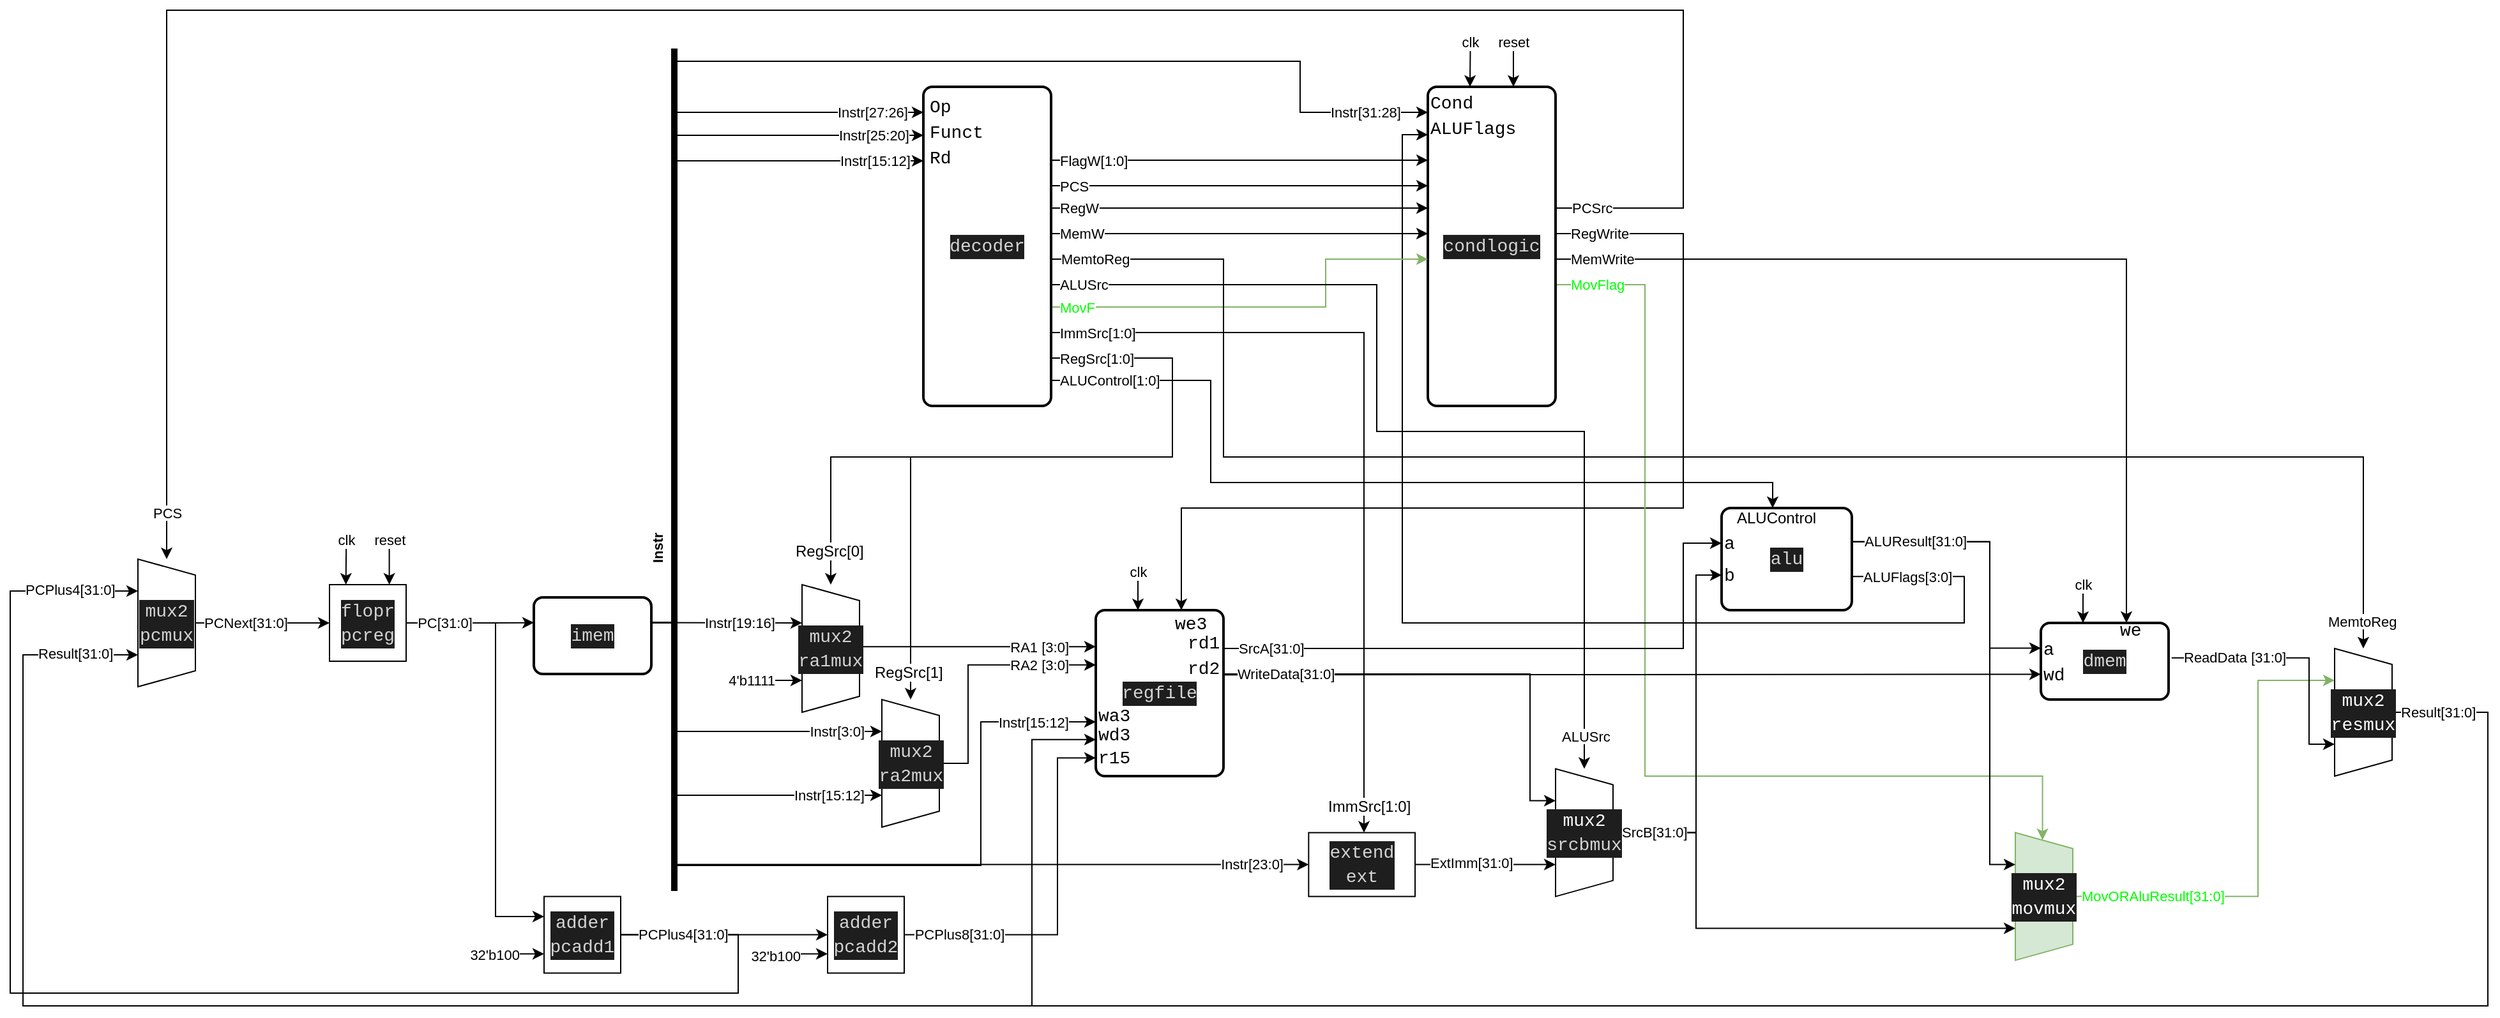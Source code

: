 <mxfile version="21.6.1" type="github">
  <diagram name="Página-1" id="vVoyAeHp4Rk1YM-1fCIQ">
    <mxGraphModel dx="2783" dy="2227" grid="1" gridSize="10" guides="1" tooltips="1" connect="1" arrows="1" fold="1" page="1" pageScale="1" pageWidth="827" pageHeight="1169" math="0" shadow="0">
      <root>
        <mxCell id="0" />
        <mxCell id="1" parent="0" />
        <mxCell id="tbejQX52NWhL7G9Jqi1e-33" value="PCSrc" style="edgeStyle=orthogonalEdgeStyle;rounded=0;orthogonalLoop=1;jettySize=auto;html=1;exitX=1;exitY=0.38;exitDx=0;exitDy=0;exitPerimeter=0;labelPosition=left;verticalLabelPosition=middle;align=left;verticalAlign=middle;textDirection=ltr;entryX=1;entryY=0.5;entryDx=0;entryDy=0;entryPerimeter=0;" parent="1" source="tbejQX52NWhL7G9Jqi1e-9" edge="1" target="FmY12MPKPxn2fFbcgKqL-1">
          <mxGeometry x="-0.989" relative="1" as="geometry">
            <mxPoint x="550" y="-5" as="targetPoint" />
            <Array as="points">
              <mxPoint x="570" y="-5" />
              <mxPoint x="570" y="-160" />
              <mxPoint x="-617" y="-160" />
            </Array>
            <mxPoint as="offset" />
          </mxGeometry>
        </mxCell>
        <mxCell id="tbejQX52NWhL7G9Jqi1e-34" value="RegWrite" style="edgeStyle=orthogonalEdgeStyle;rounded=0;orthogonalLoop=1;jettySize=auto;html=1;exitX=1;exitY=0.46;exitDx=0;exitDy=0;exitPerimeter=0;labelPosition=left;verticalLabelPosition=middle;align=left;verticalAlign=middle;textDirection=ltr;entryX=0.67;entryY=0;entryDx=0;entryDy=0;entryPerimeter=0;" parent="1" source="tbejQX52NWhL7G9Jqi1e-9" edge="1" target="FmY12MPKPxn2fFbcgKqL-13">
          <mxGeometry x="-0.976" relative="1" as="geometry">
            <mxPoint x="550" y="15" as="targetPoint" />
            <Array as="points">
              <mxPoint x="570" y="15" />
              <mxPoint x="570" y="230" />
              <mxPoint x="177" y="230" />
            </Array>
            <mxPoint as="offset" />
          </mxGeometry>
        </mxCell>
        <mxCell id="tbejQX52NWhL7G9Jqi1e-35" value="MemWrite" style="edgeStyle=orthogonalEdgeStyle;rounded=0;orthogonalLoop=1;jettySize=auto;html=1;exitX=1;exitY=0.54;exitDx=0;exitDy=0;exitPerimeter=0;labelPosition=left;verticalLabelPosition=middle;align=left;verticalAlign=middle;textDirection=ltr;entryX=0.67;entryY=0;entryDx=0;entryDy=0;entryPerimeter=0;" parent="1" source="tbejQX52NWhL7G9Jqi1e-9" edge="1" target="FmY12MPKPxn2fFbcgKqL-44">
          <mxGeometry x="-0.973" relative="1" as="geometry">
            <mxPoint x="550" y="35" as="targetPoint" />
            <mxPoint as="offset" />
          </mxGeometry>
        </mxCell>
        <mxCell id="tbejQX52NWhL7G9Jqi1e-36" value="&lt;font color=&quot;#00ff00&quot;&gt;MovFlag&lt;/font&gt;" style="edgeStyle=orthogonalEdgeStyle;rounded=0;orthogonalLoop=1;jettySize=auto;html=1;exitX=1;exitY=0.62;exitDx=0;exitDy=0;exitPerimeter=0;fillColor=#d5e8d4;strokeColor=#82b366;labelPosition=left;verticalLabelPosition=middle;align=left;verticalAlign=middle;textDirection=ltr;entryX=0.942;entryY=0.527;entryDx=0;entryDy=0;entryPerimeter=0;" parent="1" source="tbejQX52NWhL7G9Jqi1e-9" edge="1" target="FmY12MPKPxn2fFbcgKqL-42">
          <mxGeometry x="-0.976" relative="1" as="geometry">
            <mxPoint x="350.0" y="115.174" as="targetPoint" />
            <Array as="points">
              <mxPoint x="540" y="55" />
              <mxPoint x="540" y="440" />
              <mxPoint x="851" y="440" />
            </Array>
            <mxPoint as="offset" />
          </mxGeometry>
        </mxCell>
        <mxCell id="FmY12MPKPxn2fFbcgKqL-51" value="clk" style="edgeStyle=orthogonalEdgeStyle;rounded=0;orthogonalLoop=1;jettySize=auto;html=1;exitX=0.33;exitY=0;exitDx=0;exitDy=0;exitPerimeter=0;startArrow=classic;startFill=1;endArrow=none;endFill=0;" edge="1" parent="1" source="tbejQX52NWhL7G9Jqi1e-9">
          <mxGeometry x="1" relative="1" as="geometry">
            <mxPoint x="403.316" y="-135" as="targetPoint" />
            <mxPoint as="offset" />
          </mxGeometry>
        </mxCell>
        <mxCell id="tbejQX52NWhL7G9Jqi1e-9" value="&lt;div style=&quot;color: rgb(212, 212, 212); background-color: rgb(30, 30, 30); font-family: Consolas, &amp;quot;Courier New&amp;quot;, monospace; font-size: 14px; line-height: 19px;&quot;&gt;&lt;div style=&quot;line-height: 19px;&quot;&gt;condlogic&lt;/div&gt;&lt;/div&gt;" style="rounded=1;whiteSpace=wrap;html=1;absoluteArcSize=1;arcSize=14;strokeWidth=2;points=[[0,0.08,0,0,0],[0,0.15,0,0,0],[0,0.23,0,0,0],[0,0.31,0,0,0],[0,0.38,0,0,0],[0,0.46,0,0,0],[0,0.54,0,0,0],[0,0.62,0,0,0],[0,0.69,0,0,0],[0,0.77,0,0,0],[0,0.85,0,0,0],[0,0.92,0,0,0],[0.33,0,0,0,0],[0.33,1,0,0,0],[0.67,0,0,0,0],[0.67,1,0,0,0],[1,0.08,0,0,0],[1,0.15,0,0,0],[1,0.23,0,0,0],[1,0.31,0,0,0],[1,0.38,0,0,0],[1,0.46,0,0,0],[1,0.54,0,0,0],[1,0.62,0,0,0],[1,0.69,0,0,0],[1,0.77,0,0,0],[1,0.85,0,0,0],[1,0.92,0,0,0]];" parent="1" vertex="1">
          <mxGeometry x="370" y="-100" width="100" height="250" as="geometry" />
        </mxCell>
        <mxCell id="FmY12MPKPxn2fFbcgKqL-5" value="PCNext[31:0]" style="edgeStyle=orthogonalEdgeStyle;rounded=0;orthogonalLoop=1;jettySize=auto;html=1;exitX=0.5;exitY=0;exitDx=0;exitDy=0;exitPerimeter=0;entryX=0;entryY=0.5;entryDx=0;entryDy=0;entryPerimeter=0;align=left;" edge="1" parent="1" source="FmY12MPKPxn2fFbcgKqL-1" target="FmY12MPKPxn2fFbcgKqL-3">
          <mxGeometry x="-0.905" relative="1" as="geometry">
            <Array as="points">
              <mxPoint x="-595" y="320" />
            </Array>
            <mxPoint as="offset" />
          </mxGeometry>
        </mxCell>
        <mxCell id="FmY12MPKPxn2fFbcgKqL-1" value="&lt;div style=&quot;color: rgb(212, 212, 212); background-color: rgb(30, 30, 30); font-family: Consolas, &amp;quot;Courier New&amp;quot;, monospace; font-size: 14px; line-height: 19px;&quot;&gt;&lt;div style=&quot;line-height: 19px;&quot;&gt;mux2&lt;/div&gt;&lt;/div&gt;&lt;div style=&quot;color: rgb(212, 212, 212); background-color: rgb(30, 30, 30); font-family: Consolas, &amp;quot;Courier New&amp;quot;, monospace; font-size: 14px; line-height: 19px;&quot;&gt;pcmux&lt;/div&gt;" style="verticalLabelPosition=middle;verticalAlign=middle;html=1;shape=trapezoid;perimeter=trapezoidPerimeter;whiteSpace=wrap;size=0.125;arcSize=10;flipV=1;labelPosition=center;align=center;strokeColor=default;fontFamily=Helvetica;fontSize=12;fontColor=default;fillColor=default;direction=south;rounded=0;shadow=0;points=[[0,0.5,0,0,0],[0.25,1,0,0,0],[0.5,0,0,0,0],[0.75,1,0,0,0],[1,0.5,0,0,0]];" vertex="1" parent="1">
          <mxGeometry x="-640" y="270" width="45" height="100" as="geometry" />
        </mxCell>
        <mxCell id="FmY12MPKPxn2fFbcgKqL-21" style="edgeStyle=orthogonalEdgeStyle;rounded=0;orthogonalLoop=1;jettySize=auto;html=1;exitX=1;exitY=0.5;exitDx=0;exitDy=0;exitPerimeter=0;entryX=0;entryY=0.33;entryDx=0;entryDy=0;entryPerimeter=0;" edge="1" parent="1" source="FmY12MPKPxn2fFbcgKqL-3" target="FmY12MPKPxn2fFbcgKqL-18">
          <mxGeometry relative="1" as="geometry" />
        </mxCell>
        <mxCell id="FmY12MPKPxn2fFbcgKqL-22" value="PC[31:0]" style="edgeStyle=orthogonalEdgeStyle;rounded=0;orthogonalLoop=1;jettySize=auto;html=1;exitX=1;exitY=0.5;exitDx=0;exitDy=0;exitPerimeter=0;entryX=0;entryY=0.25;entryDx=0;entryDy=0;entryPerimeter=0;" edge="1" parent="1" source="FmY12MPKPxn2fFbcgKqL-3" target="FmY12MPKPxn2fFbcgKqL-6">
          <mxGeometry x="-0.823" relative="1" as="geometry">
            <Array as="points">
              <mxPoint x="-360" y="320" />
              <mxPoint x="-360" y="550" />
              <mxPoint x="-322" y="550" />
            </Array>
            <mxPoint as="offset" />
          </mxGeometry>
        </mxCell>
        <mxCell id="FmY12MPKPxn2fFbcgKqL-3" value="&lt;div style=&quot;color: rgb(212, 212, 212); background-color: rgb(30, 30, 30); font-family: Consolas, &amp;quot;Courier New&amp;quot;, monospace; font-size: 14px; line-height: 19px;&quot;&gt;&lt;div style=&quot;line-height: 19px;&quot;&gt;flopr&lt;/div&gt;&lt;/div&gt;&lt;div style=&quot;color: rgb(212, 212, 212); background-color: rgb(30, 30, 30); font-family: Consolas, &amp;quot;Courier New&amp;quot;, monospace; font-size: 14px; line-height: 19px;&quot;&gt;pcreg&lt;/div&gt;" style="whiteSpace=wrap;html=1;aspect=fixed;strokeColor=default;fontFamily=Helvetica;fontSize=12;fontColor=default;fillColor=default;points=[[0,0.25,0,0,0],[0,0.5,0,0,0],[0,0.75,0,0,0],[0.5,0,0,0,0],[0.5,1,0,0,0],[1,0.5,0,0,0]];" vertex="1" parent="1">
          <mxGeometry x="-490" y="290" width="60" height="60" as="geometry" />
        </mxCell>
        <mxCell id="FmY12MPKPxn2fFbcgKqL-8" value="32&#39;b100" style="edgeStyle=orthogonalEdgeStyle;rounded=0;orthogonalLoop=1;jettySize=auto;html=1;exitX=0;exitY=0.75;exitDx=0;exitDy=0;exitPerimeter=0;endArrow=none;endFill=0;startArrow=classic;startFill=1;align=right;" edge="1" parent="1" source="FmY12MPKPxn2fFbcgKqL-6">
          <mxGeometry x="0.254" y="1" relative="1" as="geometry">
            <mxPoint x="-350" y="580" as="targetPoint" />
            <mxPoint as="offset" />
          </mxGeometry>
        </mxCell>
        <mxCell id="FmY12MPKPxn2fFbcgKqL-9" style="edgeStyle=orthogonalEdgeStyle;rounded=0;orthogonalLoop=1;jettySize=auto;html=1;exitX=1;exitY=0.5;exitDx=0;exitDy=0;exitPerimeter=0;entryX=0.75;entryY=1;entryDx=0;entryDy=0;entryPerimeter=0;" edge="1" parent="1" target="FmY12MPKPxn2fFbcgKqL-1">
          <mxGeometry relative="1" as="geometry">
            <mxPoint x="-320.04" y="564.3" as="sourcePoint" />
            <mxPoint x="-698.04" y="280" as="targetPoint" />
            <Array as="points">
              <mxPoint x="-170" y="564" />
              <mxPoint x="-170" y="610" />
              <mxPoint x="-740" y="610" />
              <mxPoint x="-740" y="295" />
            </Array>
          </mxGeometry>
        </mxCell>
        <mxCell id="FmY12MPKPxn2fFbcgKqL-6" value="&lt;div style=&quot;color: rgb(212, 212, 212); background-color: rgb(30, 30, 30); font-family: Consolas, &amp;quot;Courier New&amp;quot;, monospace; font-size: 14px; line-height: 19px;&quot;&gt;&lt;div style=&quot;line-height: 19px;&quot;&gt;&lt;div style=&quot;line-height: 19px;&quot;&gt;adder&lt;/div&gt;&lt;/div&gt;&lt;div style=&quot;line-height: 19px;&quot;&gt;pcadd1&lt;/div&gt;&lt;/div&gt;" style="whiteSpace=wrap;html=1;aspect=fixed;strokeColor=default;fontFamily=Helvetica;fontSize=12;fontColor=default;fillColor=default;points=[[0,0.25,0,0,0],[0,0.5,0,0,0],[0,0.75,0,0,0],[0.5,0,0,0,0],[0.5,1,0,0,0],[1,0.5,0,0,0]];" vertex="1" parent="1">
          <mxGeometry x="-322" y="534.3" width="60" height="60" as="geometry" />
        </mxCell>
        <mxCell id="FmY12MPKPxn2fFbcgKqL-10" value="32&#39;b100" style="edgeStyle=orthogonalEdgeStyle;rounded=0;orthogonalLoop=1;jettySize=auto;html=1;exitX=0;exitY=0.75;exitDx=0;exitDy=0;exitPerimeter=0;endArrow=none;endFill=0;startArrow=classic;startFill=1;align=right;" edge="1" parent="1" source="FmY12MPKPxn2fFbcgKqL-11">
          <mxGeometry x="0.004" y="1" relative="1" as="geometry">
            <mxPoint x="-140" y="579" as="targetPoint" />
            <mxPoint as="offset" />
          </mxGeometry>
        </mxCell>
        <mxCell id="FmY12MPKPxn2fFbcgKqL-12" value="PCPlus4[31:0]" style="edgeStyle=orthogonalEdgeStyle;rounded=0;orthogonalLoop=1;jettySize=auto;html=1;exitX=0;exitY=0.5;exitDx=0;exitDy=0;exitPerimeter=0;entryX=1;entryY=0.5;entryDx=0;entryDy=0;entryPerimeter=0;startArrow=classic;startFill=1;endArrow=none;endFill=0;align=left;" edge="1" parent="1" source="FmY12MPKPxn2fFbcgKqL-11" target="FmY12MPKPxn2fFbcgKqL-6">
          <mxGeometry x="0.852" relative="1" as="geometry">
            <mxPoint as="offset" />
          </mxGeometry>
        </mxCell>
        <mxCell id="FmY12MPKPxn2fFbcgKqL-37" value="PCPlus8[31:0]" style="edgeStyle=orthogonalEdgeStyle;rounded=0;orthogonalLoop=1;jettySize=auto;html=1;exitX=1;exitY=0.5;exitDx=0;exitDy=0;exitPerimeter=0;entryX=0;entryY=0.89;entryDx=0;entryDy=0;entryPerimeter=0;" edge="1" parent="1" source="FmY12MPKPxn2fFbcgKqL-11" target="FmY12MPKPxn2fFbcgKqL-13">
          <mxGeometry x="-0.701" relative="1" as="geometry">
            <Array as="points">
              <mxPoint x="80" y="564" />
              <mxPoint x="80" y="426" />
            </Array>
            <mxPoint as="offset" />
          </mxGeometry>
        </mxCell>
        <mxCell id="FmY12MPKPxn2fFbcgKqL-11" value="&lt;div style=&quot;color: rgb(212, 212, 212); background-color: rgb(30, 30, 30); font-family: Consolas, &amp;quot;Courier New&amp;quot;, monospace; font-size: 14px; line-height: 19px;&quot;&gt;&lt;div style=&quot;line-height: 19px;&quot;&gt;&lt;div style=&quot;line-height: 19px;&quot;&gt;adder&lt;/div&gt;&lt;/div&gt;&lt;div style=&quot;line-height: 19px;&quot;&gt;pcadd2&lt;/div&gt;&lt;/div&gt;" style="whiteSpace=wrap;html=1;aspect=fixed;strokeColor=default;fontFamily=Helvetica;fontSize=12;fontColor=default;fillColor=default;points=[[0,0.25,0,0,0],[0,0.5,0,0,0],[0,0.75,0,0,0],[0.5,0,0,0,0],[0.5,1,0,0,0],[1,0.5,0,0,0]];" vertex="1" parent="1">
          <mxGeometry x="-100" y="534.3" width="60" height="60" as="geometry" />
        </mxCell>
        <mxCell id="FmY12MPKPxn2fFbcgKqL-15" value="clk" style="edgeStyle=orthogonalEdgeStyle;rounded=0;orthogonalLoop=1;jettySize=auto;html=1;exitX=0.33;exitY=0;exitDx=0;exitDy=0;exitPerimeter=0;startArrow=classic;startFill=1;endArrow=none;endFill=0;" edge="1" parent="1" source="FmY12MPKPxn2fFbcgKqL-13">
          <mxGeometry x="1" relative="1" as="geometry">
            <mxPoint x="143" y="280" as="targetPoint" />
            <Array as="points">
              <mxPoint x="143" y="280" />
              <mxPoint x="143" y="280" />
            </Array>
            <mxPoint as="offset" />
          </mxGeometry>
        </mxCell>
        <mxCell id="FmY12MPKPxn2fFbcgKqL-47" value="" style="edgeStyle=orthogonalEdgeStyle;rounded=0;orthogonalLoop=1;jettySize=auto;html=1;exitX=0.989;exitY=0.39;exitDx=0;exitDy=0;exitPerimeter=0;entryX=0;entryY=0.67;entryDx=0;entryDy=0;entryPerimeter=0;align=left;" edge="1" parent="1" source="FmY12MPKPxn2fFbcgKqL-13" target="FmY12MPKPxn2fFbcgKqL-44">
          <mxGeometry x="-0.71" relative="1" as="geometry">
            <Array as="points">
              <mxPoint x="161" y="361" />
            </Array>
            <mxPoint as="offset" />
          </mxGeometry>
        </mxCell>
        <mxCell id="FmY12MPKPxn2fFbcgKqL-106" value="SrcA[31:0]" style="edgeStyle=orthogonalEdgeStyle;rounded=0;orthogonalLoop=1;jettySize=auto;html=1;exitX=1;exitY=0.22;exitDx=0;exitDy=0;exitPerimeter=0;entryX=0;entryY=0.5;entryDx=0;entryDy=0;align=left;" edge="1" parent="1" source="FmY12MPKPxn2fFbcgKqL-13" target="FmY12MPKPxn2fFbcgKqL-115">
          <mxGeometry x="-0.952" relative="1" as="geometry">
            <mxPoint x="310" y="338" as="targetPoint" />
            <Array as="points">
              <mxPoint x="210" y="340" />
              <mxPoint x="570" y="340" />
              <mxPoint x="570" y="258" />
            </Array>
            <mxPoint as="offset" />
          </mxGeometry>
        </mxCell>
        <mxCell id="FmY12MPKPxn2fFbcgKqL-130" value="WriteData[31:0]" style="edgeStyle=orthogonalEdgeStyle;rounded=0;orthogonalLoop=1;jettySize=auto;html=1;exitX=1;exitY=0.44;exitDx=0;exitDy=0;exitPerimeter=0;entryX=0.75;entryY=1;entryDx=0;entryDy=0;entryPerimeter=0;align=left;" edge="1" parent="1" source="FmY12MPKPxn2fFbcgKqL-13" target="FmY12MPKPxn2fFbcgKqL-127">
          <mxGeometry x="-0.909" relative="1" as="geometry">
            <Array as="points">
              <mxPoint x="210" y="360" />
              <mxPoint x="450" y="360" />
              <mxPoint x="450" y="459" />
            </Array>
            <mxPoint as="offset" />
          </mxGeometry>
        </mxCell>
        <mxCell id="FmY12MPKPxn2fFbcgKqL-13" value="&lt;div style=&quot;color: rgb(212, 212, 212); background-color: rgb(30, 30, 30); font-family: Consolas, &amp;quot;Courier New&amp;quot;, monospace; font-size: 14px; line-height: 19px;&quot;&gt;&lt;div style=&quot;line-height: 19px;&quot;&gt;regfile&lt;/div&gt;&lt;/div&gt;" style="rounded=1;whiteSpace=wrap;html=1;absoluteArcSize=1;arcSize=14;strokeWidth=2;points=[[0,0.11,0,0,0],[0,0.22,0,0,0],[0,0.33,0,0,0],[0,0.44,0,0,0],[0,0.56,0,0,0],[0,0.67,0,0,0],[0,0.78,0,0,0],[0,0.89,0,0,0],[0.33,0,0,0,0],[0.33,1,0,0,0],[0.67,0,0,0,0],[0.67,1,0,0,0],[1,0.11,0,0,0],[1,0.22,0,0,0],[1,0.33,0,0,0],[1,0.44,0,0,0],[1,0.56,0,0,0],[1,0.67,0,0,0],[1,0.78,0,0,0],[1,0.89,0,0,0]];" vertex="1" parent="1">
          <mxGeometry x="110" y="310" width="100" height="130" as="geometry" />
        </mxCell>
        <mxCell id="FmY12MPKPxn2fFbcgKqL-27" value="4&#39;b1111" style="edgeStyle=orthogonalEdgeStyle;rounded=0;orthogonalLoop=1;jettySize=auto;html=1;exitX=0.25;exitY=1;exitDx=0;exitDy=0;exitPerimeter=0;startArrow=classic;startFill=1;endArrow=none;endFill=0;align=right;" edge="1" parent="1" source="FmY12MPKPxn2fFbcgKqL-17">
          <mxGeometry x="0.325" relative="1" as="geometry">
            <mxPoint x="-150" y="365.2" as="targetPoint" />
            <mxPoint as="offset" />
          </mxGeometry>
        </mxCell>
        <mxCell id="FmY12MPKPxn2fFbcgKqL-34" value="RA1 [3:0]" style="edgeStyle=orthogonalEdgeStyle;rounded=0;orthogonalLoop=1;jettySize=auto;html=1;exitX=0.5;exitY=0;exitDx=0;exitDy=0;exitPerimeter=0;entryX=0;entryY=0.22;entryDx=0;entryDy=0;entryPerimeter=0;align=right;" edge="1" parent="1" source="FmY12MPKPxn2fFbcgKqL-17" target="FmY12MPKPxn2fFbcgKqL-13">
          <mxGeometry x="0.785" relative="1" as="geometry">
            <mxPoint x="30" y="340" as="targetPoint" />
            <Array as="points">
              <mxPoint x="-75" y="339" />
            </Array>
            <mxPoint as="offset" />
          </mxGeometry>
        </mxCell>
        <mxCell id="FmY12MPKPxn2fFbcgKqL-17" value="&lt;div style=&quot;color: rgb(212, 212, 212); background-color: rgb(30, 30, 30); font-family: Consolas, &amp;quot;Courier New&amp;quot;, monospace; font-size: 14px; line-height: 19px;&quot;&gt;&lt;div style=&quot;line-height: 19px;&quot;&gt;mux2&lt;/div&gt;&lt;/div&gt;&lt;div style=&quot;color: rgb(212, 212, 212); background-color: rgb(30, 30, 30); font-family: Consolas, &amp;quot;Courier New&amp;quot;, monospace; font-size: 14px; line-height: 19px;&quot;&gt;&lt;div style=&quot;line-height: 19px;&quot;&gt;ra1mux&lt;/div&gt;&lt;/div&gt;" style="verticalLabelPosition=middle;verticalAlign=middle;html=1;shape=trapezoid;perimeter=trapezoidPerimeter;whiteSpace=wrap;size=0.125;arcSize=10;flipV=1;labelPosition=center;align=center;strokeColor=default;fontFamily=Helvetica;fontSize=12;fontColor=default;fillColor=default;direction=south;rounded=0;shadow=0;points=[[0,0.5,0,0,0],[0.25,1,0,0,0],[0.5,0,0,0,0],[0.75,1,0,0,0],[1,0.5,0,0,0]];" vertex="1" parent="1">
          <mxGeometry x="-120" y="290" width="45" height="100" as="geometry" />
        </mxCell>
        <mxCell id="FmY12MPKPxn2fFbcgKqL-26" value="Instr[19:16]" style="edgeStyle=orthogonalEdgeStyle;rounded=0;orthogonalLoop=1;jettySize=auto;html=1;exitX=1;exitY=0.33;exitDx=0;exitDy=0;exitPerimeter=0;align=right;" edge="1" parent="1" source="FmY12MPKPxn2fFbcgKqL-18">
          <mxGeometry x="0.661" relative="1" as="geometry">
            <mxPoint x="-120" y="320" as="targetPoint" />
            <Array as="points">
              <mxPoint x="-120" y="320" />
            </Array>
            <mxPoint as="offset" />
          </mxGeometry>
        </mxCell>
        <mxCell id="FmY12MPKPxn2fFbcgKqL-31" value="Instr[3:0]" style="edgeStyle=orthogonalEdgeStyle;rounded=0;orthogonalLoop=1;jettySize=auto;html=1;exitX=1;exitY=0.33;exitDx=0;exitDy=0;exitPerimeter=0;entryX=0.75;entryY=1;entryDx=0;entryDy=0;entryPerimeter=0;align=right;" edge="1" parent="1" source="FmY12MPKPxn2fFbcgKqL-18" target="FmY12MPKPxn2fFbcgKqL-30">
          <mxGeometry x="0.906" relative="1" as="geometry">
            <Array as="points">
              <mxPoint x="-220" y="320" />
              <mxPoint x="-220" y="405" />
            </Array>
            <mxPoint as="offset" />
          </mxGeometry>
        </mxCell>
        <mxCell id="FmY12MPKPxn2fFbcgKqL-32" value="Instr[15:12]" style="edgeStyle=orthogonalEdgeStyle;rounded=0;orthogonalLoop=1;jettySize=auto;html=1;exitX=1;exitY=0.33;exitDx=0;exitDy=0;exitPerimeter=0;entryX=0.25;entryY=1;entryDx=0;entryDy=0;entryPerimeter=0;align=right;" edge="1" parent="1" source="FmY12MPKPxn2fFbcgKqL-18" target="FmY12MPKPxn2fFbcgKqL-30">
          <mxGeometry x="0.921" relative="1" as="geometry">
            <Array as="points">
              <mxPoint x="-220" y="320" />
              <mxPoint x="-220" y="455" />
            </Array>
            <mxPoint as="offset" />
          </mxGeometry>
        </mxCell>
        <mxCell id="FmY12MPKPxn2fFbcgKqL-67" value="Instr[27:26]" style="edgeStyle=orthogonalEdgeStyle;rounded=0;orthogonalLoop=1;jettySize=auto;html=1;exitX=1;exitY=0.33;exitDx=0;exitDy=0;exitPerimeter=0;entryX=0;entryY=0.08;entryDx=0;entryDy=0;entryPerimeter=0;align=right;" edge="1" parent="1" source="FmY12MPKPxn2fFbcgKqL-18" target="FmY12MPKPxn2fFbcgKqL-54">
          <mxGeometry x="0.965" relative="1" as="geometry">
            <Array as="points">
              <mxPoint x="-220" y="320" />
              <mxPoint x="-220" y="-80" />
            </Array>
            <mxPoint as="offset" />
          </mxGeometry>
        </mxCell>
        <mxCell id="FmY12MPKPxn2fFbcgKqL-69" value="Instr[25:20]" style="edgeStyle=orthogonalEdgeStyle;rounded=0;orthogonalLoop=1;jettySize=auto;html=1;exitX=1;exitY=0.33;exitDx=0;exitDy=0;exitPerimeter=0;entryX=0;entryY=0.15;entryDx=0;entryDy=0;entryPerimeter=0;align=right;" edge="1" parent="1" source="FmY12MPKPxn2fFbcgKqL-18" target="FmY12MPKPxn2fFbcgKqL-54">
          <mxGeometry x="0.966" relative="1" as="geometry">
            <mxPoint x="290" y="-10" as="targetPoint" />
            <Array as="points">
              <mxPoint x="-220" y="320" />
              <mxPoint x="-220" y="-62" />
              <mxPoint x="-25" y="-62" />
            </Array>
            <mxPoint as="offset" />
          </mxGeometry>
        </mxCell>
        <mxCell id="FmY12MPKPxn2fFbcgKqL-73" value="Instr[15:12]" style="edgeStyle=orthogonalEdgeStyle;rounded=0;orthogonalLoop=1;jettySize=auto;html=1;exitX=1;exitY=0.33;exitDx=0;exitDy=0;exitPerimeter=0;entryX=0;entryY=0.23;entryDx=0;entryDy=0;entryPerimeter=0;align=right;" edge="1" parent="1" source="FmY12MPKPxn2fFbcgKqL-18" target="FmY12MPKPxn2fFbcgKqL-54">
          <mxGeometry x="0.966" relative="1" as="geometry">
            <Array as="points">
              <mxPoint x="-220" y="320" />
              <mxPoint x="-220" y="-42" />
              <mxPoint x="-25" y="-42" />
            </Array>
            <mxPoint as="offset" />
          </mxGeometry>
        </mxCell>
        <mxCell id="FmY12MPKPxn2fFbcgKqL-77" value="Instr[31:28]" style="edgeStyle=orthogonalEdgeStyle;rounded=0;orthogonalLoop=1;jettySize=auto;html=1;exitX=1;exitY=0.33;exitDx=0;exitDy=0;exitPerimeter=0;entryX=0;entryY=0.08;entryDx=0;entryDy=0;entryPerimeter=0;align=right;" edge="1" parent="1" source="FmY12MPKPxn2fFbcgKqL-18" target="tbejQX52NWhL7G9Jqi1e-9">
          <mxGeometry x="0.963" relative="1" as="geometry">
            <Array as="points">
              <mxPoint x="-220" y="320" />
              <mxPoint x="-220" y="-120" />
              <mxPoint x="270" y="-120" />
              <mxPoint x="270" y="-80" />
            </Array>
            <mxPoint as="offset" />
          </mxGeometry>
        </mxCell>
        <mxCell id="FmY12MPKPxn2fFbcgKqL-113" value="Instr[15:12]" style="edgeStyle=orthogonalEdgeStyle;rounded=0;orthogonalLoop=1;jettySize=auto;html=1;exitX=1;exitY=0.33;exitDx=0;exitDy=0;exitPerimeter=0;entryX=0;entryY=0.75;entryDx=0;entryDy=0;align=right;" edge="1" parent="1" source="FmY12MPKPxn2fFbcgKqL-18" target="FmY12MPKPxn2fFbcgKqL-112">
          <mxGeometry x="0.939" relative="1" as="geometry">
            <Array as="points">
              <mxPoint x="-220" y="320" />
              <mxPoint x="-220" y="510" />
              <mxPoint x="20" y="510" />
              <mxPoint x="20" y="398" />
            </Array>
            <mxPoint as="offset" />
          </mxGeometry>
        </mxCell>
        <mxCell id="FmY12MPKPxn2fFbcgKqL-124" value="Instr[23:0]" style="edgeStyle=orthogonalEdgeStyle;rounded=0;orthogonalLoop=1;jettySize=auto;html=1;exitX=1;exitY=0.33;exitDx=0;exitDy=0;exitPerimeter=0;entryX=0;entryY=0.5;entryDx=0;entryDy=0;entryPerimeter=0;align=right;" edge="1" parent="1" source="FmY12MPKPxn2fFbcgKqL-18" target="FmY12MPKPxn2fFbcgKqL-122">
          <mxGeometry x="0.946" relative="1" as="geometry">
            <Array as="points">
              <mxPoint x="-220" y="320" />
              <mxPoint x="-220" y="510" />
            </Array>
            <mxPoint as="offset" />
          </mxGeometry>
        </mxCell>
        <mxCell id="FmY12MPKPxn2fFbcgKqL-18" value="&lt;div style=&quot;color: rgb(212, 212, 212); background-color: rgb(30, 30, 30); font-family: Consolas, &amp;quot;Courier New&amp;quot;, monospace; font-size: 14px; line-height: 19px;&quot;&gt;&lt;div style=&quot;line-height: 19px;&quot;&gt;&lt;div style=&quot;line-height: 19px;&quot;&gt;imem&lt;/div&gt;&lt;/div&gt;&lt;/div&gt;" style="rounded=1;whiteSpace=wrap;html=1;absoluteArcSize=1;arcSize=14;strokeWidth=2;points=[[0,0.33,0,0,0],[0,0.67,0,0,0],[0.33,0,0,0,0],[0.33,1,0,0,0],[0.67,0,0,0,0],[0.67,1,0,0,0],[1,0.33,0,0,0],[1,0.67,0,0,0]];" vertex="1" parent="1">
          <mxGeometry x="-330" y="300" width="92" height="60" as="geometry" />
        </mxCell>
        <mxCell id="FmY12MPKPxn2fFbcgKqL-35" value="RA2 [3:0]" style="edgeStyle=orthogonalEdgeStyle;rounded=0;orthogonalLoop=1;jettySize=auto;html=1;exitX=0.5;exitY=0;exitDx=0;exitDy=0;exitPerimeter=0;entryX=0;entryY=0.33;entryDx=0;entryDy=0;entryPerimeter=0;align=right;" edge="1" parent="1" source="FmY12MPKPxn2fFbcgKqL-30" target="FmY12MPKPxn2fFbcgKqL-13">
          <mxGeometry x="0.8" relative="1" as="geometry">
            <Array as="points">
              <mxPoint x="10" y="430" />
              <mxPoint x="10" y="353" />
            </Array>
            <mxPoint as="offset" />
          </mxGeometry>
        </mxCell>
        <mxCell id="FmY12MPKPxn2fFbcgKqL-30" value="&lt;div style=&quot;color: rgb(212, 212, 212); background-color: rgb(30, 30, 30); font-family: Consolas, &amp;quot;Courier New&amp;quot;, monospace; font-size: 14px; line-height: 19px;&quot;&gt;&lt;div style=&quot;line-height: 19px;&quot;&gt;mux2&lt;/div&gt;&lt;/div&gt;&lt;div style=&quot;color: rgb(212, 212, 212); background-color: rgb(30, 30, 30); font-family: Consolas, &amp;quot;Courier New&amp;quot;, monospace; font-size: 14px; line-height: 19px;&quot;&gt;&lt;div style=&quot;line-height: 19px;&quot;&gt;&lt;div style=&quot;line-height: 19px;&quot;&gt;ra2mux&lt;/div&gt;&lt;/div&gt;&lt;/div&gt;" style="verticalLabelPosition=middle;verticalAlign=middle;html=1;shape=trapezoid;perimeter=trapezoidPerimeter;whiteSpace=wrap;size=0.125;arcSize=10;flipV=1;labelPosition=center;align=center;strokeColor=default;fontFamily=Helvetica;fontSize=12;fontColor=default;fillColor=default;direction=south;rounded=0;shadow=0;points=[[0,0.5,0,0,0],[0.25,1,0,0,0],[0.5,0,0,0,0],[0.75,1,0,0,0],[1,0.5,0,0,0]];" vertex="1" parent="1">
          <mxGeometry x="-57.5" y="380" width="45" height="100" as="geometry" />
        </mxCell>
        <mxCell id="FmY12MPKPxn2fFbcgKqL-39" value="" style="edgeStyle=orthogonalEdgeStyle;rounded=0;orthogonalLoop=1;jettySize=auto;html=1;exitX=0.5;exitY=0;exitDx=0;exitDy=0;exitPerimeter=0;entryX=0.25;entryY=1;entryDx=0;entryDy=0;entryPerimeter=0;align=center;" edge="1" parent="1" source="FmY12MPKPxn2fFbcgKqL-38" target="FmY12MPKPxn2fFbcgKqL-1">
          <mxGeometry x="-0.971" relative="1" as="geometry">
            <Array as="points">
              <mxPoint x="1200" y="390" />
              <mxPoint x="1200" y="620" />
              <mxPoint x="-730" y="620" />
              <mxPoint x="-730" y="345" />
            </Array>
            <mxPoint as="offset" />
          </mxGeometry>
        </mxCell>
        <mxCell id="FmY12MPKPxn2fFbcgKqL-109" value="&lt;span style=&quot;color: rgb(0, 0, 0); font-family: Helvetica; font-size: 11px; font-style: normal; font-variant-ligatures: normal; font-variant-caps: normal; font-weight: 400; letter-spacing: normal; orphans: 2; text-indent: 0px; text-transform: none; widows: 2; word-spacing: 0px; -webkit-text-stroke-width: 0px; background-color: rgb(255, 255, 255); text-decoration-thickness: initial; text-decoration-style: initial; text-decoration-color: initial; float: none; display: inline !important;&quot;&gt;Result[31:0]&lt;/span&gt;" style="edgeStyle=orthogonalEdgeStyle;rounded=0;orthogonalLoop=1;jettySize=auto;html=1;exitX=0.5;exitY=0;exitDx=0;exitDy=0;exitPerimeter=0;align=left;entryX=0;entryY=0.78;entryDx=0;entryDy=0;entryPerimeter=0;" edge="1" parent="1" source="FmY12MPKPxn2fFbcgKqL-38" target="FmY12MPKPxn2fFbcgKqL-13">
          <mxGeometry x="-0.994" relative="1" as="geometry">
            <mxPoint x="-8.889" y="510" as="targetPoint" />
            <Array as="points">
              <mxPoint x="1200" y="390" />
              <mxPoint x="1200" y="620" />
              <mxPoint x="60" y="620" />
              <mxPoint x="60" y="411" />
            </Array>
            <mxPoint as="offset" />
          </mxGeometry>
        </mxCell>
        <mxCell id="FmY12MPKPxn2fFbcgKqL-38" value="&lt;div style=&quot;background-color: rgb(30, 30, 30); font-family: Consolas, &amp;quot;Courier New&amp;quot;, monospace; font-size: 14px; line-height: 19px;&quot;&gt;&lt;div style=&quot;line-height: 19px;&quot;&gt;&lt;font color=&quot;#ffffff&quot;&gt;mux2&lt;/font&gt;&lt;/div&gt;&lt;/div&gt;&lt;div style=&quot;background-color: rgb(30, 30, 30); font-family: Consolas, &amp;quot;Courier New&amp;quot;, monospace; font-size: 14px; line-height: 19px;&quot;&gt;&lt;div style=&quot;line-height: 19px;&quot;&gt;&lt;font color=&quot;#ffffff&quot;&gt;resmux&lt;/font&gt;&lt;/div&gt;&lt;/div&gt;" style="verticalLabelPosition=middle;verticalAlign=middle;html=1;shape=trapezoid;perimeter=trapezoidPerimeter;whiteSpace=wrap;size=0.125;arcSize=10;flipV=1;labelPosition=center;align=center;fontFamily=Helvetica;fontSize=12;direction=south;rounded=0;shadow=0;points=[[0,0.5,0,0,0],[0.25,1,0,0,0],[0.5,0,0,0,0],[0.75,1,0,0,0],[1,0.5,0,0,0]];" vertex="1" parent="1">
          <mxGeometry x="1080" y="340" width="45" height="100" as="geometry" />
        </mxCell>
        <mxCell id="FmY12MPKPxn2fFbcgKqL-43" value="&lt;font color=&quot;#00ff00&quot;&gt;MovORAluResult[31:0]&lt;/font&gt;" style="edgeStyle=orthogonalEdgeStyle;rounded=0;orthogonalLoop=1;jettySize=auto;html=1;exitX=0.5;exitY=0;exitDx=0;exitDy=0;exitPerimeter=0;fillColor=#d5e8d4;strokeColor=#82b366;align=left;entryX=0.75;entryY=1;entryDx=0;entryDy=0;entryPerimeter=0;" edge="1" parent="1" source="FmY12MPKPxn2fFbcgKqL-42" target="FmY12MPKPxn2fFbcgKqL-38">
          <mxGeometry x="-0.973" relative="1" as="geometry">
            <mxPoint x="1040" y="420" as="targetPoint" />
            <Array as="points">
              <mxPoint x="1020" y="534" />
              <mxPoint x="1020" y="365" />
            </Array>
            <mxPoint as="offset" />
          </mxGeometry>
        </mxCell>
        <mxCell id="FmY12MPKPxn2fFbcgKqL-42" value="&lt;div style=&quot;background-color: rgb(30, 30, 30); font-family: Consolas, &amp;quot;Courier New&amp;quot;, monospace; font-size: 14px; line-height: 19px;&quot;&gt;&lt;div style=&quot;line-height: 19px;&quot;&gt;&lt;font color=&quot;#ffffff&quot;&gt;mux2&lt;/font&gt;&lt;/div&gt;&lt;/div&gt;&lt;div style=&quot;background-color: rgb(30, 30, 30); line-height: 19px; font-size: 14px; font-family: Consolas, &amp;quot;Courier New&amp;quot;, monospace;&quot;&gt;&lt;div style=&quot;line-height: 19px;&quot;&gt;&lt;font face=&quot;Consolas, Courier New, monospace&quot; color=&quot;#ffffff&quot;&gt;movmux&lt;/font&gt;&lt;br&gt;&lt;/div&gt;&lt;/div&gt;" style="verticalLabelPosition=middle;verticalAlign=middle;html=1;shape=trapezoid;perimeter=trapezoidPerimeter;whiteSpace=wrap;size=0.125;arcSize=10;flipV=1;labelPosition=center;align=center;fontFamily=Helvetica;fontSize=12;direction=south;rounded=0;shadow=0;points=[[0,0.5,0,0,0],[0.25,1,0,0,0],[0.5,0,0,0,0],[0.75,1,0,0,0],[1,0.5,0,0,0]];fillColor=#d5e8d4;strokeColor=#82b366;" vertex="1" parent="1">
          <mxGeometry x="830" y="484.3" width="45" height="100" as="geometry" />
        </mxCell>
        <mxCell id="FmY12MPKPxn2fFbcgKqL-45" value="ReadData [31:0]" style="edgeStyle=orthogonalEdgeStyle;rounded=0;orthogonalLoop=1;jettySize=auto;html=1;exitX=1.024;exitY=0.456;exitDx=0;exitDy=0;exitPerimeter=0;align=left;entryX=0.25;entryY=1;entryDx=0;entryDy=0;entryPerimeter=0;" edge="1" parent="1" source="FmY12MPKPxn2fFbcgKqL-44" target="FmY12MPKPxn2fFbcgKqL-38">
          <mxGeometry x="-0.922" relative="1" as="geometry">
            <mxPoint x="1040" y="360" as="targetPoint" />
            <Array as="points">
              <mxPoint x="1060" y="347" />
              <mxPoint x="1060" y="415" />
            </Array>
            <mxPoint as="offset" />
          </mxGeometry>
        </mxCell>
        <mxCell id="FmY12MPKPxn2fFbcgKqL-46" value="clk" style="edgeStyle=orthogonalEdgeStyle;rounded=0;orthogonalLoop=1;jettySize=auto;html=1;exitX=0.33;exitY=0;exitDx=0;exitDy=0;exitPerimeter=0;startArrow=classic;startFill=1;endArrow=none;endFill=0;" edge="1" parent="1" source="FmY12MPKPxn2fFbcgKqL-44">
          <mxGeometry x="1" relative="1" as="geometry">
            <mxPoint x="883" y="290" as="targetPoint" />
            <Array as="points">
              <mxPoint x="883" y="290" />
            </Array>
            <mxPoint as="offset" />
          </mxGeometry>
        </mxCell>
        <mxCell id="FmY12MPKPxn2fFbcgKqL-44" value="&lt;div style=&quot;color: rgb(212, 212, 212); background-color: rgb(30, 30, 30); font-family: Consolas, &amp;quot;Courier New&amp;quot;, monospace; font-size: 14px; line-height: 19px;&quot;&gt;&lt;div style=&quot;line-height: 19px;&quot;&gt;&lt;div style=&quot;line-height: 19px;&quot;&gt;dmem&lt;/div&gt;&lt;/div&gt;&lt;/div&gt;" style="rounded=1;whiteSpace=wrap;html=1;absoluteArcSize=1;arcSize=14;strokeWidth=2;points=[[0,0.33,0,0,0],[0,0.67,0,0,0],[0.33,0,0,0,0],[0.33,1,0,0,0],[0.67,0,0,0,0],[0.67,1,0,0,0],[1,0.33,0,0,0],[1,0.67,0,0,0]];" vertex="1" parent="1">
          <mxGeometry x="850" y="320" width="100" height="60" as="geometry" />
        </mxCell>
        <mxCell id="FmY12MPKPxn2fFbcgKqL-49" value="" style="edgeStyle=orthogonalEdgeStyle;rounded=0;orthogonalLoop=1;jettySize=auto;html=1;entryX=0;entryY=0.33;entryDx=0;entryDy=0;entryPerimeter=0;exitX=1;exitY=0.33;exitDx=0;exitDy=0;exitPerimeter=0;" edge="1" parent="1" source="FmY12MPKPxn2fFbcgKqL-48" target="FmY12MPKPxn2fFbcgKqL-44">
          <mxGeometry x="-0.46" relative="1" as="geometry">
            <mxPoint x="740" y="330" as="sourcePoint" />
            <Array as="points">
              <mxPoint x="810" y="256" />
              <mxPoint x="810" y="340" />
            </Array>
            <mxPoint as="offset" />
          </mxGeometry>
        </mxCell>
        <mxCell id="FmY12MPKPxn2fFbcgKqL-53" value="&lt;span style=&quot;color: rgb(0, 0, 0); font-family: Helvetica; font-size: 11px; font-style: normal; font-variant-ligatures: normal; font-variant-caps: normal; font-weight: 400; letter-spacing: normal; orphans: 2; text-indent: 0px; text-transform: none; widows: 2; word-spacing: 0px; -webkit-text-stroke-width: 0px; background-color: rgb(255, 255, 255); text-decoration-thickness: initial; text-decoration-style: initial; text-decoration-color: initial; float: none; display: inline !important;&quot;&gt;ALUResult[31:0]&lt;/span&gt;" style="edgeStyle=orthogonalEdgeStyle;rounded=0;orthogonalLoop=1;jettySize=auto;html=1;entryX=0.75;entryY=1;entryDx=0;entryDy=0;entryPerimeter=0;align=left;exitX=1;exitY=0.33;exitDx=0;exitDy=0;exitPerimeter=0;" edge="1" parent="1" source="FmY12MPKPxn2fFbcgKqL-48" target="FmY12MPKPxn2fFbcgKqL-42">
          <mxGeometry x="-0.957" relative="1" as="geometry">
            <mxPoint x="730" y="310" as="sourcePoint" />
            <Array as="points">
              <mxPoint x="810" y="256" />
              <mxPoint x="810" y="509" />
            </Array>
            <mxPoint as="offset" />
          </mxGeometry>
        </mxCell>
        <mxCell id="FmY12MPKPxn2fFbcgKqL-78" value="ALUFlags[3:0]" style="edgeStyle=orthogonalEdgeStyle;rounded=0;orthogonalLoop=1;jettySize=auto;html=1;exitX=1;exitY=0.67;exitDx=0;exitDy=0;exitPerimeter=0;entryX=0;entryY=0.15;entryDx=0;entryDy=0;entryPerimeter=0;align=left;" edge="1" parent="1" source="FmY12MPKPxn2fFbcgKqL-48" target="tbejQX52NWhL7G9Jqi1e-9">
          <mxGeometry x="-0.986" relative="1" as="geometry">
            <Array as="points">
              <mxPoint x="790" y="284" />
              <mxPoint x="790" y="320" />
              <mxPoint x="350" y="320" />
              <mxPoint x="350" y="-62" />
            </Array>
            <mxPoint as="offset" />
          </mxGeometry>
        </mxCell>
        <mxCell id="FmY12MPKPxn2fFbcgKqL-48" value="&lt;div style=&quot;color: rgb(212, 212, 212); background-color: rgb(30, 30, 30); font-family: Consolas, &amp;quot;Courier New&amp;quot;, monospace; font-size: 14px; line-height: 19px;&quot;&gt;&lt;div style=&quot;line-height: 19px;&quot;&gt;&lt;div style=&quot;line-height: 19px;&quot;&gt;alu&lt;/div&gt;&lt;/div&gt;&lt;/div&gt;" style="rounded=1;whiteSpace=wrap;html=1;absoluteArcSize=1;arcSize=14;strokeWidth=2;points=[[0,0.33,0,0,0],[0,0.67,0,0,0],[0.33,0,0,0,0],[0.33,1,0,0,0],[0.67,0,0,0,0],[0.67,1,0,0,0],[1,0.33,0,0,0],[1,0.67,0,0,0]];" vertex="1" parent="1">
          <mxGeometry x="600" y="230" width="102" height="80" as="geometry" />
        </mxCell>
        <mxCell id="FmY12MPKPxn2fFbcgKqL-58" value="" style="edgeStyle=orthogonalEdgeStyle;rounded=0;orthogonalLoop=1;jettySize=auto;html=1;exitX=1;exitY=0.85;exitDx=0;exitDy=0;exitPerimeter=0;align=left;entryX=1;entryY=0.5;entryDx=0;entryDy=0;entryPerimeter=0;" edge="1" parent="1" source="FmY12MPKPxn2fFbcgKqL-54" target="FmY12MPKPxn2fFbcgKqL-17">
          <mxGeometry x="-0.921" relative="1" as="geometry">
            <mxPoint x="220" y="150" as="targetPoint" />
            <Array as="points">
              <mxPoint x="170" y="112" />
              <mxPoint x="170" y="190" />
              <mxPoint x="-97" y="190" />
            </Array>
            <mxPoint as="offset" />
          </mxGeometry>
        </mxCell>
        <mxCell id="FmY12MPKPxn2fFbcgKqL-59" value="ImmSrc[1:0]" style="edgeStyle=orthogonalEdgeStyle;rounded=0;orthogonalLoop=1;jettySize=auto;html=1;exitX=1;exitY=0.77;exitDx=0;exitDy=0;exitPerimeter=0;align=left;" edge="1" parent="1" source="FmY12MPKPxn2fFbcgKqL-54" target="FmY12MPKPxn2fFbcgKqL-122">
          <mxGeometry x="-0.984" relative="1" as="geometry">
            <mxPoint x="215" y="92.667" as="targetPoint" />
            <Array as="points">
              <mxPoint x="320" y="93" />
            </Array>
            <mxPoint as="offset" />
          </mxGeometry>
        </mxCell>
        <mxCell id="FmY12MPKPxn2fFbcgKqL-60" value="&lt;font color=&quot;#00ff00&quot;&gt;MovF&lt;/font&gt;" style="edgeStyle=orthogonalEdgeStyle;rounded=0;orthogonalLoop=1;jettySize=auto;html=1;exitX=1;exitY=0.69;exitDx=0;exitDy=0;exitPerimeter=0;align=left;fillColor=#d5e8d4;strokeColor=#82b366;entryX=0;entryY=0.54;entryDx=0;entryDy=0;entryPerimeter=0;" edge="1" parent="1" source="FmY12MPKPxn2fFbcgKqL-54" target="tbejQX52NWhL7G9Jqi1e-9">
          <mxGeometry x="-0.97" relative="1" as="geometry">
            <mxPoint x="300" y="30" as="targetPoint" />
            <Array as="points">
              <mxPoint x="290" y="73" />
              <mxPoint x="290" y="35" />
            </Array>
            <mxPoint as="offset" />
          </mxGeometry>
        </mxCell>
        <mxCell id="FmY12MPKPxn2fFbcgKqL-61" value="ALUSrc" style="edgeStyle=orthogonalEdgeStyle;rounded=0;orthogonalLoop=1;jettySize=auto;html=1;exitX=1;exitY=0.62;exitDx=0;exitDy=0;exitPerimeter=0;align=left;entryX=1;entryY=0.5;entryDx=0;entryDy=0;entryPerimeter=0;" edge="1" parent="1" source="FmY12MPKPxn2fFbcgKqL-54" target="FmY12MPKPxn2fFbcgKqL-127">
          <mxGeometry x="-0.988" relative="1" as="geometry">
            <mxPoint x="215" y="55.333" as="targetPoint" />
            <Array as="points">
              <mxPoint x="330" y="55" />
              <mxPoint x="330" y="170" />
              <mxPoint x="492" y="170" />
            </Array>
            <mxPoint as="offset" />
          </mxGeometry>
        </mxCell>
        <mxCell id="FmY12MPKPxn2fFbcgKqL-62" value="MemtoReg" style="edgeStyle=orthogonalEdgeStyle;rounded=0;orthogonalLoop=1;jettySize=auto;html=1;exitX=1;exitY=0.54;exitDx=0;exitDy=0;exitPerimeter=0;align=left;entryX=1;entryY=0.5;entryDx=0;entryDy=0;entryPerimeter=0;" edge="1" parent="1" target="FmY12MPKPxn2fFbcgKqL-38">
          <mxGeometry x="-0.959" relative="1" as="geometry">
            <mxPoint x="1080" y="340" as="targetPoint" />
            <mxPoint x="52.5" y="35" as="sourcePoint" />
            <Array as="points">
              <mxPoint x="210" y="35" />
              <mxPoint x="210" y="190" />
              <mxPoint x="1102" y="190" />
            </Array>
            <mxPoint as="offset" />
          </mxGeometry>
        </mxCell>
        <mxCell id="FmY12MPKPxn2fFbcgKqL-63" value="MemW" style="edgeStyle=orthogonalEdgeStyle;rounded=0;orthogonalLoop=1;jettySize=auto;html=1;exitX=1;exitY=0.46;exitDx=0;exitDy=0;exitPerimeter=0;align=left;entryX=0;entryY=0.46;entryDx=0;entryDy=0;entryPerimeter=0;" edge="1" parent="1" source="FmY12MPKPxn2fFbcgKqL-54" target="tbejQX52NWhL7G9Jqi1e-9">
          <mxGeometry x="-0.966" relative="1" as="geometry">
            <mxPoint x="215" y="15.333" as="targetPoint" />
            <mxPoint as="offset" />
          </mxGeometry>
        </mxCell>
        <mxCell id="FmY12MPKPxn2fFbcgKqL-64" value="RegW" style="edgeStyle=orthogonalEdgeStyle;rounded=0;orthogonalLoop=1;jettySize=auto;html=1;exitX=1;exitY=0.38;exitDx=0;exitDy=0;exitPerimeter=0;align=left;entryX=0;entryY=0.38;entryDx=0;entryDy=0;entryPerimeter=0;" edge="1" parent="1" source="FmY12MPKPxn2fFbcgKqL-54" target="tbejQX52NWhL7G9Jqi1e-9">
          <mxGeometry x="-0.966" relative="1" as="geometry">
            <mxPoint x="215" y="-4.667" as="targetPoint" />
            <Array as="points" />
            <mxPoint as="offset" />
          </mxGeometry>
        </mxCell>
        <mxCell id="FmY12MPKPxn2fFbcgKqL-65" value="PCS" style="edgeStyle=orthogonalEdgeStyle;rounded=0;orthogonalLoop=1;jettySize=auto;html=1;exitX=1;exitY=0.31;exitDx=0;exitDy=0;exitPerimeter=0;align=left;entryX=0;entryY=0.31;entryDx=0;entryDy=0;entryPerimeter=0;" edge="1" parent="1" source="FmY12MPKPxn2fFbcgKqL-54" target="tbejQX52NWhL7G9Jqi1e-9">
          <mxGeometry x="-0.966" relative="1" as="geometry">
            <mxPoint x="215" y="-22.667" as="targetPoint" />
            <mxPoint as="offset" />
          </mxGeometry>
        </mxCell>
        <mxCell id="FmY12MPKPxn2fFbcgKqL-66" value="FlagW[1:0]" style="edgeStyle=orthogonalEdgeStyle;rounded=0;orthogonalLoop=1;jettySize=auto;html=1;exitX=1;exitY=0.23;exitDx=0;exitDy=0;exitPerimeter=0;align=left;entryX=0;entryY=0.23;entryDx=0;entryDy=0;entryPerimeter=0;" edge="1" parent="1" source="FmY12MPKPxn2fFbcgKqL-54" target="tbejQX52NWhL7G9Jqi1e-9">
          <mxGeometry x="-0.966" relative="1" as="geometry">
            <mxPoint x="215" y="-42.667" as="targetPoint" />
            <mxPoint as="offset" />
          </mxGeometry>
        </mxCell>
        <mxCell id="FmY12MPKPxn2fFbcgKqL-140" value="RegSrc[1:0]" style="edgeStyle=orthogonalEdgeStyle;rounded=0;orthogonalLoop=1;jettySize=auto;html=1;exitX=1;exitY=0.85;exitDx=0;exitDy=0;exitPerimeter=0;entryX=1;entryY=0.5;entryDx=0;entryDy=0;entryPerimeter=0;align=left;" edge="1" parent="1" source="FmY12MPKPxn2fFbcgKqL-54" target="FmY12MPKPxn2fFbcgKqL-30">
          <mxGeometry x="-0.982" relative="1" as="geometry">
            <Array as="points">
              <mxPoint x="170" y="112" />
              <mxPoint x="170" y="190" />
              <mxPoint x="-35" y="190" />
            </Array>
            <mxPoint as="offset" />
          </mxGeometry>
        </mxCell>
        <mxCell id="FmY12MPKPxn2fFbcgKqL-146" value="ALUControl[1:0]" style="edgeStyle=orthogonalEdgeStyle;rounded=0;orthogonalLoop=1;jettySize=auto;html=1;exitX=1;exitY=0.92;exitDx=0;exitDy=0;exitPerimeter=0;entryX=0.5;entryY=0;entryDx=0;entryDy=0;align=left;" edge="1" parent="1" source="FmY12MPKPxn2fFbcgKqL-54" target="FmY12MPKPxn2fFbcgKqL-119">
          <mxGeometry x="-0.985" relative="1" as="geometry">
            <Array as="points">
              <mxPoint x="200" y="130" />
              <mxPoint x="200" y="210" />
              <mxPoint x="640" y="210" />
            </Array>
            <mxPoint as="offset" />
          </mxGeometry>
        </mxCell>
        <mxCell id="FmY12MPKPxn2fFbcgKqL-54" value="&lt;div style=&quot;color: rgb(212, 212, 212); background-color: rgb(30, 30, 30); font-family: Consolas, &amp;quot;Courier New&amp;quot;, monospace; font-size: 14px; line-height: 19px;&quot;&gt;&lt;div style=&quot;line-height: 19px;&quot;&gt;&lt;div style=&quot;line-height: 19px;&quot;&gt;decoder&lt;/div&gt;&lt;/div&gt;&lt;/div&gt;" style="rounded=1;whiteSpace=wrap;html=1;absoluteArcSize=1;arcSize=14;strokeWidth=2;points=[[0,0.08,0,0,0],[0,0.15,0,0,0],[0,0.23,0,0,0],[0,0.31,0,0,0],[0,0.38,0,0,0],[0,0.46,0,0,0],[0,0.54,0,0,0],[0,0.62,0,0,0],[0,0.69,0,0,0],[0,0.77,0,0,0],[0,0.85,0,0,0],[0,0.92,0,0,0],[0.33,0,0,0,0],[0.33,1,0,0,0],[0.67,0,0,0,0],[0.67,1,0,0,0],[1,0.08,0,0,0],[1,0.15,0,0,0],[1,0.23,0,0,0],[1,0.31,0,0,0],[1,0.38,0,0,0],[1,0.46,0,0,0],[1,0.54,0,0,0],[1,0.62,0,0,0],[1,0.69,0,0,0],[1,0.77,0,0,0],[1,0.85,0,0,0],[1,0.92,0,0,0]];" vertex="1" parent="1">
          <mxGeometry x="-25" y="-100" width="100" height="250" as="geometry" />
        </mxCell>
        <mxCell id="FmY12MPKPxn2fFbcgKqL-74" value="&lt;div style=&quot;font-family: Consolas, &amp;quot;Courier New&amp;quot;, monospace; font-weight: normal; font-size: 14px; line-height: 19px;&quot;&gt;Op&lt;/div&gt;" style="text;whiteSpace=wrap;html=1;fontColor=default;labelBackgroundColor=none;" vertex="1" parent="1">
          <mxGeometry x="-22" y="-100" width="31" height="30" as="geometry" />
        </mxCell>
        <mxCell id="FmY12MPKPxn2fFbcgKqL-75" value="&lt;div style=&quot;font-family: Consolas, &amp;quot;Courier New&amp;quot;, monospace; font-weight: normal; font-size: 14px; line-height: 19px;&quot;&gt;&lt;div style=&quot;line-height: 19px;&quot;&gt;Funct&lt;/div&gt;&lt;/div&gt;" style="text;whiteSpace=wrap;html=1;labelBackgroundColor=none;fontColor=default;" vertex="1" parent="1">
          <mxGeometry x="-22" y="-80" width="42" height="30" as="geometry" />
        </mxCell>
        <mxCell id="FmY12MPKPxn2fFbcgKqL-76" value="&lt;div style=&quot;font-family: Consolas, &amp;quot;Courier New&amp;quot;, monospace; font-weight: normal; font-size: 14px; line-height: 19px;&quot;&gt;&lt;div style=&quot;line-height: 19px;&quot;&gt;Rd&lt;/div&gt;&lt;/div&gt;" style="text;whiteSpace=wrap;html=1;labelBackgroundColor=none;fontColor=default;" vertex="1" parent="1">
          <mxGeometry x="-22" y="-60" width="31" height="30" as="geometry" />
        </mxCell>
        <mxCell id="FmY12MPKPxn2fFbcgKqL-81" value="&lt;div style=&quot;font-family: Consolas, &amp;quot;Courier New&amp;quot;, monospace; font-weight: normal; font-size: 14px; line-height: 19px;&quot;&gt;ALUFlags&lt;/div&gt;" style="text;whiteSpace=wrap;html=1;fontColor=default;labelBackgroundColor=none;align=left;verticalAlign=bottom;" vertex="1" parent="1">
          <mxGeometry x="370" y="-75" width="70" height="20" as="geometry" />
        </mxCell>
        <mxCell id="FmY12MPKPxn2fFbcgKqL-82" value="&lt;div style=&quot;font-family: Consolas, &amp;quot;Courier New&amp;quot;, monospace; font-weight: normal; font-size: 14px; line-height: 19px;&quot;&gt;Cond&lt;/div&gt;" style="text;whiteSpace=wrap;html=1;fontColor=default;labelBackgroundColor=none;align=left;verticalAlign=bottom;" vertex="1" parent="1">
          <mxGeometry x="370" y="-95" width="70" height="20" as="geometry" />
        </mxCell>
        <mxCell id="FmY12MPKPxn2fFbcgKqL-83" value="reset" style="edgeStyle=orthogonalEdgeStyle;rounded=0;orthogonalLoop=1;jettySize=auto;html=1;exitX=0.67;exitY=0;exitDx=0;exitDy=0;exitPerimeter=0;startArrow=classic;startFill=1;endArrow=none;endFill=0;" edge="1" parent="1" source="tbejQX52NWhL7G9Jqi1e-9">
          <mxGeometry x="1" relative="1" as="geometry">
            <mxPoint x="437" y="-135" as="targetPoint" />
            <mxPoint x="440" y="-105" as="sourcePoint" />
            <mxPoint as="offset" />
            <Array as="points">
              <mxPoint x="437" y="-135" />
            </Array>
          </mxGeometry>
        </mxCell>
        <mxCell id="FmY12MPKPxn2fFbcgKqL-90" value="&lt;div style=&quot;font-family: Consolas, &amp;quot;Courier New&amp;quot;, monospace; font-weight: normal; font-size: 14px; line-height: 19px;&quot;&gt;&lt;div style=&quot;line-height: 19px;&quot;&gt;we&lt;/div&gt;&lt;/div&gt;" style="text;whiteSpace=wrap;html=1;labelBackgroundColor=none;fontColor=default;" vertex="1" parent="1">
          <mxGeometry x="910" y="310" width="31" height="30" as="geometry" />
        </mxCell>
        <mxCell id="FmY12MPKPxn2fFbcgKqL-91" value="&lt;div style=&quot;font-family: Consolas, &amp;quot;Courier New&amp;quot;, monospace; font-weight: normal; font-size: 14px; line-height: 19px;&quot;&gt;&lt;div style=&quot;line-height: 19px;&quot;&gt;a&lt;/div&gt;&lt;/div&gt;" style="text;whiteSpace=wrap;html=1;labelBackgroundColor=none;fontColor=default;" vertex="1" parent="1">
          <mxGeometry x="850" y="325" width="31" height="30" as="geometry" />
        </mxCell>
        <mxCell id="FmY12MPKPxn2fFbcgKqL-93" value="&lt;div style=&quot;font-family: Consolas, &amp;quot;Courier New&amp;quot;, monospace; font-weight: normal; font-size: 14px; line-height: 19px;&quot;&gt;&lt;div style=&quot;line-height: 19px;&quot;&gt;wd&lt;/div&gt;&lt;/div&gt;" style="text;whiteSpace=wrap;html=1;labelBackgroundColor=none;fontColor=default;" vertex="1" parent="1">
          <mxGeometry x="850" y="345" width="31" height="30" as="geometry" />
        </mxCell>
        <mxCell id="FmY12MPKPxn2fFbcgKqL-95" value="&lt;span style=&quot;color: rgb(0, 0, 0); font-family: Helvetica; font-size: 11px; font-style: normal; font-variant-ligatures: normal; font-variant-caps: normal; font-weight: 400; letter-spacing: normal; orphans: 2; text-align: left; text-indent: 0px; text-transform: none; widows: 2; word-spacing: 0px; -webkit-text-stroke-width: 0px; background-color: rgb(255, 255, 255); text-decoration-thickness: initial; text-decoration-style: initial; text-decoration-color: initial; float: none; display: inline !important;&quot;&gt;PCS&lt;/span&gt;" style="text;whiteSpace=wrap;html=1;" vertex="1" parent="1">
          <mxGeometry x="-630" y="220" width="60" height="20" as="geometry" />
        </mxCell>
        <mxCell id="FmY12MPKPxn2fFbcgKqL-96" value="&lt;span style=&quot;color: rgb(0, 0, 0); font-family: Helvetica; font-size: 11px; font-style: normal; font-variant-ligatures: normal; font-variant-caps: normal; font-weight: 400; letter-spacing: normal; orphans: 2; text-align: center; text-indent: 0px; text-transform: none; widows: 2; word-spacing: 0px; -webkit-text-stroke-width: 0px; background-color: rgb(255, 255, 255); text-decoration-thickness: initial; text-decoration-style: initial; text-decoration-color: initial; float: none; display: inline !important;&quot;&gt;PCPlus4[31:0]&lt;/span&gt;" style="text;whiteSpace=wrap;html=1;" vertex="1" parent="1">
          <mxGeometry x="-730" y="280" width="80" height="30" as="geometry" />
        </mxCell>
        <mxCell id="FmY12MPKPxn2fFbcgKqL-100" value="&lt;span style=&quot;color: rgb(0, 0, 0); font-family: Helvetica; font-size: 11px; font-style: normal; font-variant-ligatures: normal; font-variant-caps: normal; font-weight: 400; letter-spacing: normal; orphans: 2; text-align: center; text-indent: 0px; text-transform: none; widows: 2; word-spacing: 0px; -webkit-text-stroke-width: 0px; background-color: rgb(255, 255, 255); text-decoration-thickness: initial; text-decoration-style: initial; text-decoration-color: initial; float: none; display: inline !important;&quot;&gt;Result[31:0]&lt;/span&gt;" style="text;whiteSpace=wrap;html=1;" vertex="1" parent="1">
          <mxGeometry x="-720" y="330" width="80" height="25" as="geometry" />
        </mxCell>
        <mxCell id="FmY12MPKPxn2fFbcgKqL-101" value="&lt;div style=&quot;font-family: Consolas, &amp;quot;Courier New&amp;quot;, monospace; font-weight: normal; font-size: 14px; line-height: 19px;&quot;&gt;&lt;div style=&quot;line-height: 19px;&quot;&gt;we3&lt;/div&gt;&lt;/div&gt;" style="text;whiteSpace=wrap;html=1;labelBackgroundColor=none;fontColor=default;" vertex="1" parent="1">
          <mxGeometry x="170" y="305" width="40" height="30" as="geometry" />
        </mxCell>
        <mxCell id="FmY12MPKPxn2fFbcgKqL-103" value="&lt;div style=&quot;font-family: Consolas, &amp;quot;Courier New&amp;quot;, monospace; font-weight: normal; font-size: 14px; line-height: 19px;&quot;&gt;&lt;div style=&quot;line-height: 19px;&quot;&gt;rd2&lt;/div&gt;&lt;/div&gt;" style="text;whiteSpace=wrap;html=1;labelBackgroundColor=none;fontColor=default;" vertex="1" parent="1">
          <mxGeometry x="180" y="340" width="20" height="30" as="geometry" />
        </mxCell>
        <mxCell id="FmY12MPKPxn2fFbcgKqL-105" value="&lt;div style=&quot;font-family: Consolas, &amp;quot;Courier New&amp;quot;, monospace; font-weight: normal; font-size: 14px; line-height: 19px;&quot;&gt;&lt;div style=&quot;line-height: 19px;&quot;&gt;rd1&lt;/div&gt;&lt;/div&gt;" style="text;whiteSpace=wrap;html=1;labelBackgroundColor=none;fontColor=default;" vertex="1" parent="1">
          <mxGeometry x="180" y="320" width="20" height="30" as="geometry" />
        </mxCell>
        <mxCell id="FmY12MPKPxn2fFbcgKqL-108" value="&lt;div style=&quot;font-family: Consolas, &amp;quot;Courier New&amp;quot;, monospace; font-weight: normal; font-size: 14px; line-height: 19px;&quot;&gt;&lt;div style=&quot;line-height: 19px;&quot;&gt;r15&lt;/div&gt;&lt;/div&gt;" style="text;whiteSpace=wrap;html=1;labelBackgroundColor=none;fontColor=default;" vertex="1" parent="1">
          <mxGeometry x="110" y="410" width="20" height="30" as="geometry" />
        </mxCell>
        <mxCell id="FmY12MPKPxn2fFbcgKqL-110" value="&lt;div style=&quot;font-family: Consolas, &amp;quot;Courier New&amp;quot;, monospace; font-weight: normal; font-size: 14px; line-height: 19px;&quot;&gt;&lt;div style=&quot;line-height: 19px;&quot;&gt;wd3&lt;/div&gt;&lt;/div&gt;" style="text;whiteSpace=wrap;html=1;labelBackgroundColor=none;fontColor=default;verticalAlign=bottom;" vertex="1" parent="1">
          <mxGeometry x="110" y="400" width="20" height="20" as="geometry" />
        </mxCell>
        <mxCell id="FmY12MPKPxn2fFbcgKqL-112" value="&lt;div style=&quot;font-family: Consolas, &amp;quot;Courier New&amp;quot;, monospace; font-weight: normal; font-size: 14px; line-height: 19px;&quot;&gt;&lt;div style=&quot;line-height: 19px;&quot;&gt;wa3&lt;/div&gt;&lt;/div&gt;" style="text;whiteSpace=wrap;html=1;labelBackgroundColor=none;fontColor=default;verticalAlign=bottom;" vertex="1" parent="1">
          <mxGeometry x="110" y="375" width="20" height="30" as="geometry" />
        </mxCell>
        <mxCell id="FmY12MPKPxn2fFbcgKqL-115" value="&lt;div style=&quot;font-family: Consolas, &amp;quot;Courier New&amp;quot;, monospace; font-weight: normal; font-size: 14px; line-height: 19px;&quot;&gt;&lt;div&gt;&lt;span style=&quot;&quot;&gt;a&lt;/span&gt;&lt;/div&gt;&lt;/div&gt;" style="text;whiteSpace=wrap;html=1;labelBackgroundColor=none;fontColor=#000000;verticalAlign=middle;" vertex="1" parent="1">
          <mxGeometry x="600" y="245" width="60" height="25" as="geometry" />
        </mxCell>
        <mxCell id="FmY12MPKPxn2fFbcgKqL-116" value="&lt;div style=&quot;font-family: Consolas, &amp;quot;Courier New&amp;quot;, monospace; font-weight: normal; font-size: 14px; line-height: 19px;&quot;&gt;b&lt;/div&gt;" style="text;whiteSpace=wrap;html=1;labelBackgroundColor=none;fontColor=#000000;verticalAlign=middle;" vertex="1" parent="1">
          <mxGeometry x="600" y="270" width="60" height="25" as="geometry" />
        </mxCell>
        <mxCell id="FmY12MPKPxn2fFbcgKqL-119" value="ALUControl" style="text;whiteSpace=wrap;html=1;labelBackgroundColor=none;fontColor=#000000;verticalAlign=middle;" vertex="1" parent="1">
          <mxGeometry x="610" y="230" width="60" height="15" as="geometry" />
        </mxCell>
        <mxCell id="FmY12MPKPxn2fFbcgKqL-129" value="ExtImm[31:0]" style="edgeStyle=orthogonalEdgeStyle;rounded=0;orthogonalLoop=1;jettySize=auto;html=1;exitX=1;exitY=0.5;exitDx=0;exitDy=0;exitPerimeter=0;entryX=0.25;entryY=1;entryDx=0;entryDy=0;entryPerimeter=0;align=left;" edge="1" parent="1" source="FmY12MPKPxn2fFbcgKqL-122" target="FmY12MPKPxn2fFbcgKqL-127">
          <mxGeometry x="-0.819" y="1" relative="1" as="geometry">
            <mxPoint as="offset" />
          </mxGeometry>
        </mxCell>
        <mxCell id="FmY12MPKPxn2fFbcgKqL-122" value="&lt;div style=&quot;color: rgb(212, 212, 212); background-color: rgb(30, 30, 30); font-family: Consolas, &amp;quot;Courier New&amp;quot;, monospace; font-size: 14px; line-height: 19px;&quot;&gt;&lt;div style=&quot;line-height: 19px;&quot;&gt;&lt;div style=&quot;line-height: 19px;&quot;&gt;extend&lt;/div&gt;&lt;/div&gt;&lt;div style=&quot;line-height: 19px;&quot;&gt;&lt;div style=&quot;line-height: 19px;&quot;&gt;ext&lt;/div&gt;&lt;/div&gt;&lt;/div&gt;" style="whiteSpace=wrap;html=1;aspect=fixed;strokeColor=default;fontFamily=Helvetica;fontSize=12;fontColor=default;fillColor=default;points=[[0,0.25,0,0,0],[0,0.5,0,0,0],[0,0.75,0,0,0],[0.5,0,0,0,0],[0.5,1,0,0,0],[1,0.5,0,0,0]];rotation=0;" vertex="1" parent="1">
          <mxGeometry x="276.67" y="484.3" width="83.33" height="50" as="geometry" />
        </mxCell>
        <mxCell id="FmY12MPKPxn2fFbcgKqL-126" value="ImmSrc[1:0]" style="text;whiteSpace=wrap;labelBackgroundColor=default;" vertex="1" parent="1">
          <mxGeometry x="290" y="450" width="70" height="30" as="geometry" />
        </mxCell>
        <mxCell id="FmY12MPKPxn2fFbcgKqL-134" style="edgeStyle=orthogonalEdgeStyle;rounded=0;orthogonalLoop=1;jettySize=auto;html=1;exitX=0.5;exitY=0;exitDx=0;exitDy=0;exitPerimeter=0;entryX=0;entryY=0.5;entryDx=0;entryDy=0;" edge="1" parent="1" source="FmY12MPKPxn2fFbcgKqL-127" target="FmY12MPKPxn2fFbcgKqL-116">
          <mxGeometry relative="1" as="geometry">
            <Array as="points">
              <mxPoint x="580" y="484" />
              <mxPoint x="580" y="282" />
            </Array>
          </mxGeometry>
        </mxCell>
        <mxCell id="FmY12MPKPxn2fFbcgKqL-137" value="SrcB[31:0]" style="edgeStyle=orthogonalEdgeStyle;rounded=0;orthogonalLoop=1;jettySize=auto;html=1;exitX=0.5;exitY=0;exitDx=0;exitDy=0;exitPerimeter=0;entryX=0.25;entryY=1;entryDx=0;entryDy=0;entryPerimeter=0;align=left;" edge="1" parent="1" source="FmY12MPKPxn2fFbcgKqL-127" target="FmY12MPKPxn2fFbcgKqL-42">
          <mxGeometry x="-0.974" relative="1" as="geometry">
            <Array as="points">
              <mxPoint x="580" y="484" />
              <mxPoint x="580" y="559" />
            </Array>
            <mxPoint as="offset" />
          </mxGeometry>
        </mxCell>
        <mxCell id="FmY12MPKPxn2fFbcgKqL-127" value="&lt;div style=&quot;background-color: rgb(30, 30, 30); font-family: Consolas, &amp;quot;Courier New&amp;quot;, monospace; font-size: 14px; line-height: 19px;&quot;&gt;&lt;div style=&quot;line-height: 19px;&quot;&gt;&lt;font color=&quot;#ffffff&quot;&gt;mux2&lt;/font&gt;&lt;/div&gt;&lt;/div&gt;&lt;div style=&quot;background-color: rgb(30, 30, 30); font-family: Consolas, &amp;quot;Courier New&amp;quot;, monospace; font-size: 14px; line-height: 19px;&quot;&gt;&lt;div style=&quot;line-height: 19px;&quot;&gt;&lt;div style=&quot;color: rgb(212, 212, 212); line-height: 19px;&quot;&gt;srcbmux&lt;/div&gt;&lt;/div&gt;&lt;/div&gt;" style="verticalLabelPosition=middle;verticalAlign=middle;html=1;shape=trapezoid;perimeter=trapezoidPerimeter;whiteSpace=wrap;size=0.125;arcSize=10;flipV=1;labelPosition=center;align=center;fontFamily=Helvetica;fontSize=12;direction=south;rounded=0;shadow=0;points=[[0,0.5,0,0,0],[0.25,1,0,0,0],[0.5,0,0,0,0],[0.75,1,0,0,0],[1,0.5,0,0,0]];" vertex="1" parent="1">
          <mxGeometry x="470" y="434.3" width="45" height="100" as="geometry" />
        </mxCell>
        <mxCell id="FmY12MPKPxn2fFbcgKqL-133" value="&lt;span style=&quot;color: rgb(0, 0, 0); font-family: Helvetica; font-size: 11px; font-style: normal; font-variant-ligatures: normal; font-variant-caps: normal; font-weight: 400; letter-spacing: normal; orphans: 2; text-align: left; text-indent: 0px; text-transform: none; widows: 2; word-spacing: 0px; -webkit-text-stroke-width: 0px; background-color: rgb(255, 255, 255); text-decoration-thickness: initial; text-decoration-style: initial; text-decoration-color: initial; float: none; display: inline !important;&quot;&gt;ALUSrc&lt;/span&gt;" style="text;whiteSpace=wrap;html=1;" vertex="1" parent="1">
          <mxGeometry x="472.5" y="395" width="40" height="30" as="geometry" />
        </mxCell>
        <mxCell id="FmY12MPKPxn2fFbcgKqL-143" value="RegSrc[0]" style="text;whiteSpace=wrap;labelBackgroundColor=default;" vertex="1" parent="1">
          <mxGeometry x="-127.5" y="250" width="60" height="20" as="geometry" />
        </mxCell>
        <mxCell id="FmY12MPKPxn2fFbcgKqL-144" value="RegSrc[1]" style="text;whiteSpace=wrap;labelBackgroundColor=default;" vertex="1" parent="1">
          <mxGeometry x="-65" y="345" width="60" height="20" as="geometry" />
        </mxCell>
        <mxCell id="FmY12MPKPxn2fFbcgKqL-145" value="&lt;span style=&quot;color: rgb(0, 0, 0); font-family: Helvetica; font-size: 11px; font-style: normal; font-variant-ligatures: normal; font-variant-caps: normal; font-weight: 400; letter-spacing: normal; orphans: 2; text-align: left; text-indent: 0px; text-transform: none; widows: 2; word-spacing: 0px; -webkit-text-stroke-width: 0px; background-color: rgb(255, 255, 255); text-decoration-thickness: initial; text-decoration-style: initial; text-decoration-color: initial; float: none; display: inline !important;&quot;&gt;MemtoReg&lt;/span&gt;" style="text;whiteSpace=wrap;html=1;" vertex="1" parent="1">
          <mxGeometry x="1072.5" y="305" width="60" height="20" as="geometry" />
        </mxCell>
        <mxCell id="FmY12MPKPxn2fFbcgKqL-157" value="clk" style="edgeStyle=orthogonalEdgeStyle;rounded=0;orthogonalLoop=1;jettySize=auto;html=1;exitX=0.33;exitY=0;exitDx=0;exitDy=0;exitPerimeter=0;startArrow=classic;startFill=1;endArrow=none;endFill=0;" edge="1" parent="1">
          <mxGeometry x="1" relative="1" as="geometry">
            <mxPoint x="-476.854" y="255" as="targetPoint" />
            <mxPoint x="-477.17" y="290" as="sourcePoint" />
            <mxPoint as="offset" />
          </mxGeometry>
        </mxCell>
        <mxCell id="FmY12MPKPxn2fFbcgKqL-158" value="reset" style="edgeStyle=orthogonalEdgeStyle;rounded=0;orthogonalLoop=1;jettySize=auto;html=1;exitX=0.67;exitY=0;exitDx=0;exitDy=0;exitPerimeter=0;startArrow=classic;startFill=1;endArrow=none;endFill=0;" edge="1" parent="1">
          <mxGeometry x="1" relative="1" as="geometry">
            <mxPoint x="-443.17" y="255" as="targetPoint" />
            <mxPoint x="-443.17" y="290" as="sourcePoint" />
            <mxPoint as="offset" />
            <Array as="points">
              <mxPoint x="-443.17" y="255" />
            </Array>
          </mxGeometry>
        </mxCell>
        <mxCell id="FmY12MPKPxn2fFbcgKqL-160" value="" style="endArrow=none;html=1;rounded=0;fontStyle=0;strokeWidth=5;" edge="1" parent="1">
          <mxGeometry width="50" height="50" relative="1" as="geometry">
            <mxPoint x="-220" y="530" as="sourcePoint" />
            <mxPoint x="-220" y="-130" as="targetPoint" />
          </mxGeometry>
        </mxCell>
        <mxCell id="FmY12MPKPxn2fFbcgKqL-161" value="&lt;span style=&quot;color: rgb(0, 0, 0); font-family: Helvetica; font-size: 11px; font-style: normal; font-variant-ligatures: normal; font-variant-caps: normal; letter-spacing: normal; orphans: 2; text-align: center; text-indent: 0px; text-transform: none; widows: 2; word-spacing: 0px; -webkit-text-stroke-width: 0px; text-decoration-thickness: initial; text-decoration-style: initial; text-decoration-color: initial; float: none; display: inline !important;&quot;&gt;Instr&lt;/span&gt;" style="text;whiteSpace=wrap;html=1;rotation=270;labelBackgroundColor=none;fontStyle=1" vertex="1" parent="1">
          <mxGeometry x="-262" y="240" width="50" height="20" as="geometry" />
        </mxCell>
      </root>
    </mxGraphModel>
  </diagram>
</mxfile>
